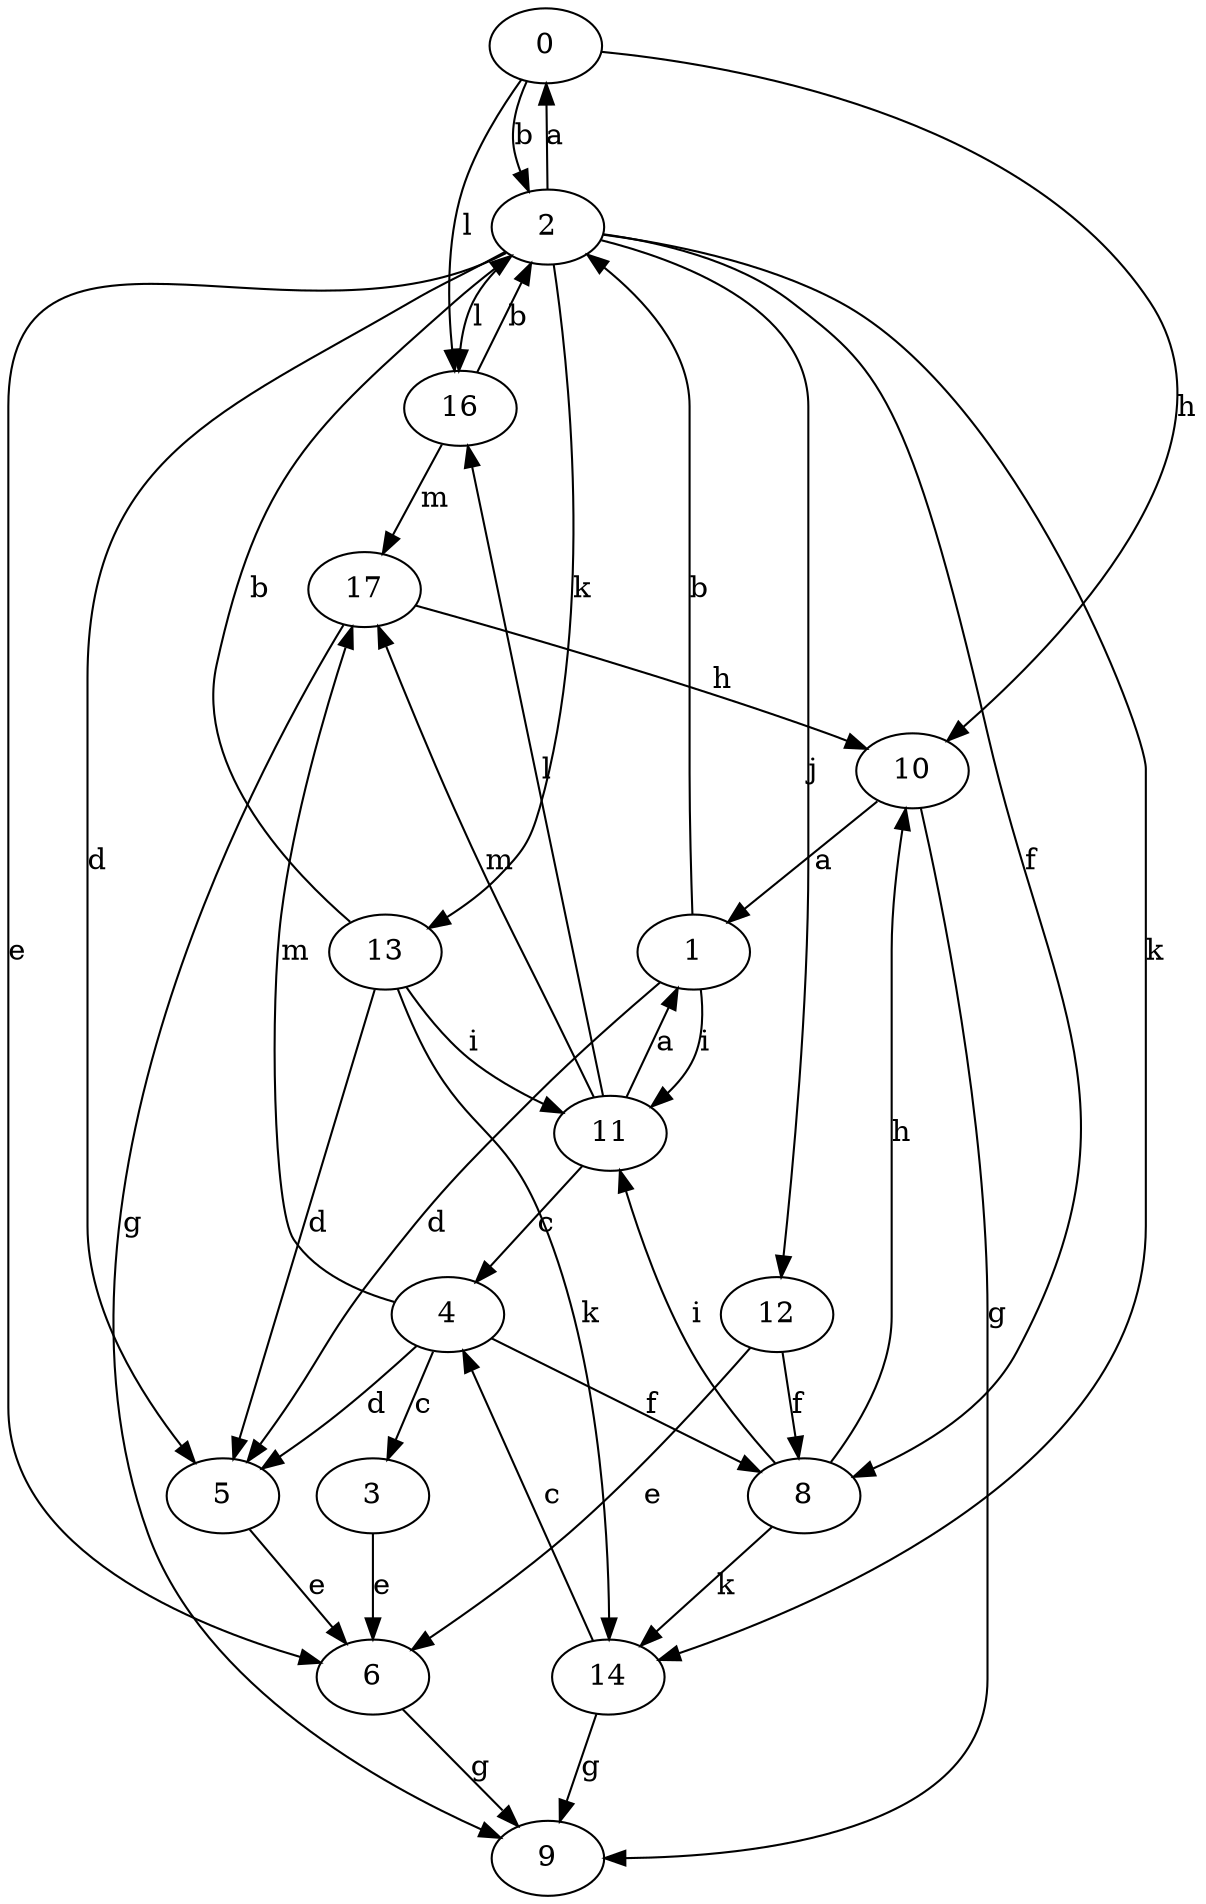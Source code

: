 strict digraph  {
0;
1;
2;
3;
4;
5;
6;
8;
9;
10;
11;
12;
13;
14;
16;
17;
0 -> 2  [label=b];
0 -> 10  [label=h];
0 -> 16  [label=l];
1 -> 2  [label=b];
1 -> 5  [label=d];
1 -> 11  [label=i];
2 -> 0  [label=a];
2 -> 5  [label=d];
2 -> 6  [label=e];
2 -> 8  [label=f];
2 -> 12  [label=j];
2 -> 13  [label=k];
2 -> 14  [label=k];
2 -> 16  [label=l];
3 -> 6  [label=e];
4 -> 3  [label=c];
4 -> 5  [label=d];
4 -> 8  [label=f];
4 -> 17  [label=m];
5 -> 6  [label=e];
6 -> 9  [label=g];
8 -> 10  [label=h];
8 -> 11  [label=i];
8 -> 14  [label=k];
10 -> 1  [label=a];
10 -> 9  [label=g];
11 -> 1  [label=a];
11 -> 4  [label=c];
11 -> 16  [label=l];
11 -> 17  [label=m];
12 -> 6  [label=e];
12 -> 8  [label=f];
13 -> 2  [label=b];
13 -> 5  [label=d];
13 -> 11  [label=i];
13 -> 14  [label=k];
14 -> 4  [label=c];
14 -> 9  [label=g];
16 -> 2  [label=b];
16 -> 17  [label=m];
17 -> 9  [label=g];
17 -> 10  [label=h];
}
